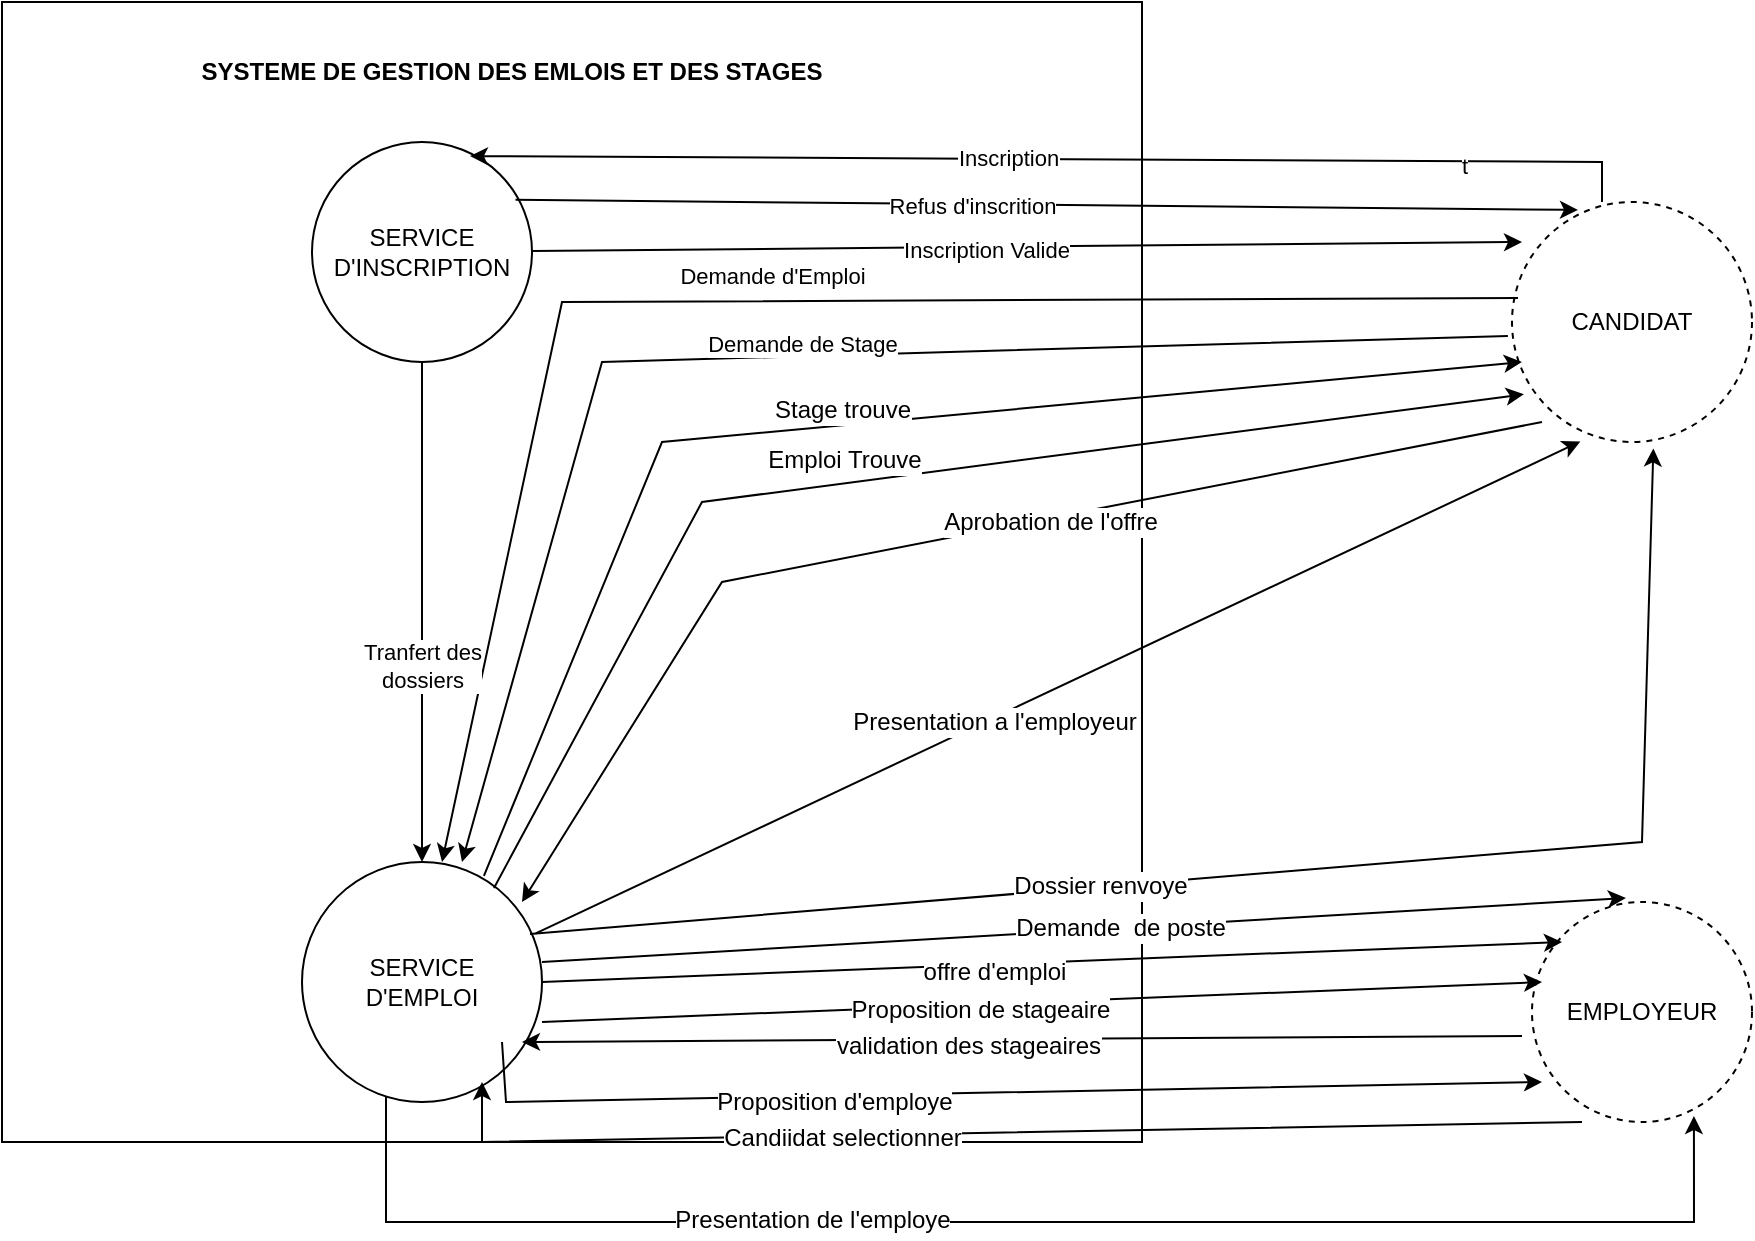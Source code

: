<mxfile version="20.8.16" type="device"><diagram name="Page-1" id="eJOBPp4yuofUkM9u6jqT"><mxGraphModel dx="1691" dy="1677" grid="1" gridSize="10" guides="1" tooltips="1" connect="1" arrows="1" fold="1" page="1" pageScale="1" pageWidth="827" pageHeight="1169" math="0" shadow="0"><root><mxCell id="0"/><mxCell id="1" parent="0"/><mxCell id="k0F3FqR0dmHPz2flQlJ_-1" value="" style="whiteSpace=wrap;html=1;aspect=fixed;" parent="1" vertex="1"><mxGeometry x="-90" y="-480" width="570" height="570" as="geometry"/></mxCell><mxCell id="k0F3FqR0dmHPz2flQlJ_-2" value="SERVICE&lt;br&gt;D'INSCRIPTION" style="ellipse;whiteSpace=wrap;html=1;aspect=fixed;" parent="1" vertex="1"><mxGeometry x="65" y="-410" width="110" height="110" as="geometry"/></mxCell><mxCell id="k0F3FqR0dmHPz2flQlJ_-52" style="edgeStyle=orthogonalEdgeStyle;rounded=0;orthogonalLoop=1;jettySize=auto;html=1;entryX=0.736;entryY=0.973;entryDx=0;entryDy=0;entryPerimeter=0;fontSize=12;exitX=0.35;exitY=0.958;exitDx=0;exitDy=0;exitPerimeter=0;" parent="1" source="k0F3FqR0dmHPz2flQlJ_-4" target="k0F3FqR0dmHPz2flQlJ_-6" edge="1"><mxGeometry relative="1" as="geometry"><Array as="points"><mxPoint x="102" y="130"/><mxPoint x="756" y="130"/></Array></mxGeometry></mxCell><mxCell id="k0F3FqR0dmHPz2flQlJ_-53" value="Presentation de l'employe" style="edgeLabel;html=1;align=center;verticalAlign=middle;resizable=0;points=[];fontSize=12;" parent="k0F3FqR0dmHPz2flQlJ_-52" vertex="1" connectable="0"><mxGeometry x="-0.28" y="1" relative="1" as="geometry"><mxPoint as="offset"/></mxGeometry></mxCell><mxCell id="k0F3FqR0dmHPz2flQlJ_-4" value="SERVICE&lt;br&gt;D'EMPLOI" style="ellipse;whiteSpace=wrap;html=1;aspect=fixed;" parent="1" vertex="1"><mxGeometry x="60" y="-50" width="120" height="120" as="geometry"/></mxCell><mxCell id="k0F3FqR0dmHPz2flQlJ_-5" value="CANDIDAT" style="ellipse;whiteSpace=wrap;html=1;aspect=fixed;strokeColor=default;dashed=1;" parent="1" vertex="1"><mxGeometry x="665" y="-380" width="120" height="120" as="geometry"/></mxCell><mxCell id="k0F3FqR0dmHPz2flQlJ_-6" value="EMPLOYEUR" style="ellipse;whiteSpace=wrap;html=1;aspect=fixed;dashed=1;strokeColor=default;" parent="1" vertex="1"><mxGeometry x="675" y="-30" width="110" height="110" as="geometry"/></mxCell><UserObject label="&lt;b&gt;SYSTEME DE GESTION DES EMLOIS ET DES STAGES&lt;/b&gt;" placeholders="1" name="Variable" id="k0F3FqR0dmHPz2flQlJ_-9"><mxCell style="text;html=1;strokeColor=none;fillColor=none;align=center;verticalAlign=middle;whiteSpace=wrap;overflow=hidden;" parent="1" vertex="1"><mxGeometry y="-460" width="330" height="30" as="geometry"/></mxCell></UserObject><mxCell id="k0F3FqR0dmHPz2flQlJ_-10" value="" style="endArrow=classic;html=1;rounded=0;entryX=0.718;entryY=0.064;entryDx=0;entryDy=0;entryPerimeter=0;" parent="1" target="k0F3FqR0dmHPz2flQlJ_-2" edge="1"><mxGeometry width="50" height="50" relative="1" as="geometry"><mxPoint x="710" y="-380" as="sourcePoint"/><mxPoint x="150" y="-411" as="targetPoint"/><Array as="points"><mxPoint x="710" y="-400"/></Array></mxGeometry></mxCell><mxCell id="k0F3FqR0dmHPz2flQlJ_-11" value="t" style="edgeLabel;html=1;align=center;verticalAlign=middle;resizable=0;points=[];" parent="k0F3FqR0dmHPz2flQlJ_-10" vertex="1" connectable="0"><mxGeometry x="-0.691" y="2" relative="1" as="geometry"><mxPoint x="1" as="offset"/></mxGeometry></mxCell><mxCell id="k0F3FqR0dmHPz2flQlJ_-12" value="Inscription" style="edgeLabel;html=1;align=center;verticalAlign=middle;resizable=0;points=[];" parent="k0F3FqR0dmHPz2flQlJ_-10" vertex="1" connectable="0"><mxGeometry x="0.082" y="-1" relative="1" as="geometry"><mxPoint as="offset"/></mxGeometry></mxCell><mxCell id="k0F3FqR0dmHPz2flQlJ_-13" value="" style="endArrow=classic;html=1;rounded=0;exitX=0.925;exitY=0.263;exitDx=0;exitDy=0;exitPerimeter=0;entryX=0.275;entryY=0.033;entryDx=0;entryDy=0;entryPerimeter=0;" parent="1" source="k0F3FqR0dmHPz2flQlJ_-2" target="k0F3FqR0dmHPz2flQlJ_-5" edge="1"><mxGeometry width="50" height="50" relative="1" as="geometry"><mxPoint x="440" y="-220" as="sourcePoint"/><mxPoint x="710" y="-380" as="targetPoint"/></mxGeometry></mxCell><mxCell id="k0F3FqR0dmHPz2flQlJ_-14" value="Refus d'inscrition" style="edgeLabel;html=1;align=center;verticalAlign=middle;resizable=0;points=[];" parent="k0F3FqR0dmHPz2flQlJ_-13" vertex="1" connectable="0"><mxGeometry x="-0.139" y="-1" relative="1" as="geometry"><mxPoint as="offset"/></mxGeometry></mxCell><mxCell id="k0F3FqR0dmHPz2flQlJ_-15" value="" style="endArrow=classic;html=1;rounded=0;" parent="1" source="k0F3FqR0dmHPz2flQlJ_-2" edge="1"><mxGeometry width="50" height="50" relative="1" as="geometry"><mxPoint x="470" y="-330" as="sourcePoint"/><mxPoint x="670" y="-360" as="targetPoint"/></mxGeometry></mxCell><mxCell id="k0F3FqR0dmHPz2flQlJ_-16" value="Inscription Valide" style="edgeLabel;html=1;align=center;verticalAlign=middle;resizable=0;points=[];" parent="k0F3FqR0dmHPz2flQlJ_-15" vertex="1" connectable="0"><mxGeometry x="-0.082" y="-1" relative="1" as="geometry"><mxPoint as="offset"/></mxGeometry></mxCell><mxCell id="k0F3FqR0dmHPz2flQlJ_-17" value="" style="endArrow=classic;html=1;rounded=0;exitX=0.025;exitY=0.4;exitDx=0;exitDy=0;exitPerimeter=0;" parent="1" source="k0F3FqR0dmHPz2flQlJ_-5" edge="1"><mxGeometry width="50" height="50" relative="1" as="geometry"><mxPoint x="660" y="-340" as="sourcePoint"/><mxPoint x="130" y="-50" as="targetPoint"/><Array as="points"><mxPoint x="190" y="-330"/></Array></mxGeometry></mxCell><mxCell id="k0F3FqR0dmHPz2flQlJ_-18" value="Demande d'Emploi" style="edgeLabel;html=1;align=center;verticalAlign=middle;resizable=0;points=[];" parent="k0F3FqR0dmHPz2flQlJ_-17" vertex="1" connectable="0"><mxGeometry x="0.064" y="-1" relative="1" as="geometry"><mxPoint x="33" y="-12" as="offset"/></mxGeometry></mxCell><mxCell id="k0F3FqR0dmHPz2flQlJ_-19" value="" style="endArrow=classic;html=1;rounded=0;exitX=-0.017;exitY=0.558;exitDx=0;exitDy=0;exitPerimeter=0;" parent="1" source="k0F3FqR0dmHPz2flQlJ_-5" edge="1"><mxGeometry width="50" height="50" relative="1" as="geometry"><mxPoint x="680" y="-310" as="sourcePoint"/><mxPoint x="140" y="-50" as="targetPoint"/><Array as="points"><mxPoint x="210" y="-300"/></Array></mxGeometry></mxCell><mxCell id="k0F3FqR0dmHPz2flQlJ_-20" value="Demande de Stage" style="edgeLabel;html=1;align=center;verticalAlign=middle;resizable=0;points=[];" parent="k0F3FqR0dmHPz2flQlJ_-19" vertex="1" connectable="0"><mxGeometry x="0.094" y="1" relative="1" as="geometry"><mxPoint x="37" y="-8" as="offset"/></mxGeometry></mxCell><mxCell id="k0F3FqR0dmHPz2flQlJ_-21" value="" style="endArrow=classic;html=1;rounded=0;exitX=0.5;exitY=1;exitDx=0;exitDy=0;" parent="1" source="k0F3FqR0dmHPz2flQlJ_-2" edge="1"><mxGeometry width="50" height="50" relative="1" as="geometry"><mxPoint x="150" y="-300" as="sourcePoint"/><mxPoint x="120" y="-50" as="targetPoint"/><Array as="points"/></mxGeometry></mxCell><mxCell id="k0F3FqR0dmHPz2flQlJ_-22" value="Tranfert des&lt;br&gt;dossiers" style="edgeLabel;html=1;align=center;verticalAlign=middle;resizable=0;points=[];" parent="k0F3FqR0dmHPz2flQlJ_-21" vertex="1" connectable="0"><mxGeometry x="0.217" relative="1" as="geometry"><mxPoint as="offset"/></mxGeometry></mxCell><mxCell id="k0F3FqR0dmHPz2flQlJ_-25" value="" style="endArrow=classic;html=1;rounded=0;fontSize=15;" parent="1" edge="1"><mxGeometry width="50" height="50" relative="1" as="geometry"><mxPoint x="430" y="-160" as="sourcePoint"/><mxPoint x="430" y="-160" as="targetPoint"/></mxGeometry></mxCell><mxCell id="k0F3FqR0dmHPz2flQlJ_-26" value="" style="endArrow=classic;html=1;rounded=0;fontSize=15;exitX=1;exitY=0.5;exitDx=0;exitDy=0;" parent="1" source="k0F3FqR0dmHPz2flQlJ_-4" edge="1"><mxGeometry width="50" height="50" relative="1" as="geometry"><mxPoint x="240" y="-30" as="sourcePoint"/><mxPoint x="690" y="-10" as="targetPoint"/></mxGeometry></mxCell><mxCell id="k0F3FqR0dmHPz2flQlJ_-27" value="&lt;font style=&quot;font-size: 12px;&quot;&gt;offre d'emploi&lt;/font&gt;" style="edgeLabel;html=1;align=center;verticalAlign=middle;resizable=0;points=[];fontSize=15;" parent="k0F3FqR0dmHPz2flQlJ_-26" vertex="1" connectable="0"><mxGeometry x="-0.115" y="-2" relative="1" as="geometry"><mxPoint as="offset"/></mxGeometry></mxCell><mxCell id="k0F3FqR0dmHPz2flQlJ_-28" value="" style="endArrow=classic;html=1;rounded=0;fontSize=15;" parent="1" edge="1"><mxGeometry width="50" height="50" relative="1" as="geometry"><mxPoint x="670" y="37" as="sourcePoint"/><mxPoint x="170" y="40" as="targetPoint"/></mxGeometry></mxCell><mxCell id="k0F3FqR0dmHPz2flQlJ_-29" value="&lt;span style=&quot;font-size: 12px;&quot;&gt;validation des stageaires&lt;/span&gt;" style="edgeLabel;html=1;align=center;verticalAlign=middle;resizable=0;points=[];fontSize=15;" parent="k0F3FqR0dmHPz2flQlJ_-28" vertex="1" connectable="0"><mxGeometry x="0.109" y="1" relative="1" as="geometry"><mxPoint as="offset"/></mxGeometry></mxCell><mxCell id="k0F3FqR0dmHPz2flQlJ_-30" value="" style="endArrow=classic;html=1;rounded=0;fontSize=15;" parent="1" edge="1"><mxGeometry width="50" height="50" relative="1" as="geometry"><mxPoint x="180" y="30" as="sourcePoint"/><mxPoint x="680" y="10" as="targetPoint"/></mxGeometry></mxCell><mxCell id="k0F3FqR0dmHPz2flQlJ_-31" value="&lt;font style=&quot;font-size: 12px;&quot;&gt;Proposition de stageaire&lt;/font&gt;" style="edgeLabel;html=1;align=center;verticalAlign=middle;resizable=0;points=[];fontSize=15;" parent="k0F3FqR0dmHPz2flQlJ_-30" vertex="1" connectable="0"><mxGeometry x="-0.124" y="-1" relative="1" as="geometry"><mxPoint as="offset"/></mxGeometry></mxCell><mxCell id="k0F3FqR0dmHPz2flQlJ_-34" value="" style="endArrow=classic;html=1;rounded=0;fontSize=15;exitX=0.758;exitY=0.058;exitDx=0;exitDy=0;exitPerimeter=0;" parent="1" source="k0F3FqR0dmHPz2flQlJ_-4" edge="1"><mxGeometry width="50" height="50" relative="1" as="geometry"><mxPoint x="390" y="-70" as="sourcePoint"/><mxPoint x="670" y="-300" as="targetPoint"/><Array as="points"><mxPoint x="240" y="-260"/></Array></mxGeometry></mxCell><mxCell id="k0F3FqR0dmHPz2flQlJ_-35" value="&lt;span style=&quot;font-size: 12px;&quot;&gt;Stage trouve&lt;br&gt;&lt;/span&gt;" style="edgeLabel;html=1;align=center;verticalAlign=middle;resizable=0;points=[];fontSize=15;" parent="k0F3FqR0dmHPz2flQlJ_-34" vertex="1" connectable="0"><mxGeometry x="-0.257" y="-1" relative="1" as="geometry"><mxPoint x="77" y="-18" as="offset"/></mxGeometry></mxCell><mxCell id="k0F3FqR0dmHPz2flQlJ_-36" value="" style="endArrow=classic;html=1;rounded=0;fontSize=12;entryX=0.427;entryY=-0.018;entryDx=0;entryDy=0;entryPerimeter=0;" parent="1" target="k0F3FqR0dmHPz2flQlJ_-6" edge="1"><mxGeometry width="50" height="50" relative="1" as="geometry"><mxPoint x="180" as="sourcePoint"/><mxPoint x="690" y="-120" as="targetPoint"/><Array as="points"/></mxGeometry></mxCell><mxCell id="k0F3FqR0dmHPz2flQlJ_-37" value="Demande&amp;nbsp; de poste" style="edgeLabel;html=1;align=center;verticalAlign=middle;resizable=0;points=[];fontSize=12;" parent="k0F3FqR0dmHPz2flQlJ_-36" vertex="1" connectable="0"><mxGeometry x="0.066" relative="1" as="geometry"><mxPoint as="offset"/></mxGeometry></mxCell><mxCell id="k0F3FqR0dmHPz2flQlJ_-38" value="" style="endArrow=classic;html=1;rounded=0;fontSize=12;" parent="1" edge="1"><mxGeometry width="50" height="50" relative="1" as="geometry"><mxPoint x="680" y="-270" as="sourcePoint"/><mxPoint x="170" y="-30" as="targetPoint"/><Array as="points"><mxPoint x="270" y="-190"/></Array></mxGeometry></mxCell><mxCell id="k0F3FqR0dmHPz2flQlJ_-40" value="Aprobation de l'offre" style="edgeLabel;html=1;align=center;verticalAlign=middle;resizable=0;points=[];fontSize=12;" parent="k0F3FqR0dmHPz2flQlJ_-38" vertex="1" connectable="0"><mxGeometry x="0.138" y="2" relative="1" as="geometry"><mxPoint x="92" y="-18" as="offset"/></mxGeometry></mxCell><mxCell id="k0F3FqR0dmHPz2flQlJ_-41" value="" style="endArrow=classic;html=1;rounded=0;fontSize=12;" parent="1" edge="1"><mxGeometry width="50" height="50" relative="1" as="geometry"><mxPoint x="160" y="40" as="sourcePoint"/><mxPoint x="680" y="60" as="targetPoint"/><Array as="points"><mxPoint x="162" y="70"/></Array></mxGeometry></mxCell><mxCell id="k0F3FqR0dmHPz2flQlJ_-42" value="Proposition d'employe" style="edgeLabel;html=1;align=center;verticalAlign=middle;resizable=0;points=[];fontSize=12;" parent="k0F3FqR0dmHPz2flQlJ_-41" vertex="1" connectable="0"><mxGeometry x="-0.292" y="-3" relative="1" as="geometry"><mxPoint as="offset"/></mxGeometry></mxCell><mxCell id="k0F3FqR0dmHPz2flQlJ_-43" value="" style="endArrow=classic;html=1;rounded=0;fontSize=12;" parent="1" edge="1"><mxGeometry width="50" height="50" relative="1" as="geometry"><mxPoint x="700" y="80" as="sourcePoint"/><mxPoint x="150" y="60" as="targetPoint"/><Array as="points"><mxPoint x="150" y="90"/></Array></mxGeometry></mxCell><mxCell id="k0F3FqR0dmHPz2flQlJ_-44" value="Candiidat selectionner" style="edgeLabel;html=1;align=center;verticalAlign=middle;resizable=0;points=[];fontSize=12;" parent="k0F3FqR0dmHPz2flQlJ_-43" vertex="1" connectable="0"><mxGeometry x="0.278" y="1" relative="1" as="geometry"><mxPoint as="offset"/></mxGeometry></mxCell><mxCell id="k0F3FqR0dmHPz2flQlJ_-45" value="" style="endArrow=classic;html=1;rounded=0;fontSize=12;exitX=0.8;exitY=0.108;exitDx=0;exitDy=0;exitPerimeter=0;entryX=0.05;entryY=0.801;entryDx=0;entryDy=0;entryPerimeter=0;" parent="1" source="k0F3FqR0dmHPz2flQlJ_-4" target="k0F3FqR0dmHPz2flQlJ_-5" edge="1"><mxGeometry width="50" height="50" relative="1" as="geometry"><mxPoint x="170" y="-20" as="sourcePoint"/><mxPoint x="670" y="-290" as="targetPoint"/><Array as="points"><mxPoint x="260" y="-230"/></Array></mxGeometry></mxCell><mxCell id="k0F3FqR0dmHPz2flQlJ_-48" value="Emploi Trouve" style="edgeLabel;html=1;align=center;verticalAlign=middle;resizable=0;points=[];fontSize=12;" parent="k0F3FqR0dmHPz2flQlJ_-45" vertex="1" connectable="0"><mxGeometry x="-0.217" y="1" relative="1" as="geometry"><mxPoint x="42" y="-17" as="offset"/></mxGeometry></mxCell><mxCell id="k0F3FqR0dmHPz2flQlJ_-56" value="" style="endArrow=classic;html=1;rounded=0;fontSize=12;exitX=0.95;exitY=0.3;exitDx=0;exitDy=0;exitPerimeter=0;entryX=0.589;entryY=1.027;entryDx=0;entryDy=0;entryPerimeter=0;" parent="1" source="k0F3FqR0dmHPz2flQlJ_-4" target="k0F3FqR0dmHPz2flQlJ_-5" edge="1"><mxGeometry width="50" height="50" relative="1" as="geometry"><mxPoint x="280" y="-90" as="sourcePoint"/><mxPoint x="330" y="-140" as="targetPoint"/><Array as="points"><mxPoint x="730" y="-60"/></Array></mxGeometry></mxCell><mxCell id="k0F3FqR0dmHPz2flQlJ_-57" value="Dossier renvoye" style="edgeLabel;html=1;align=center;verticalAlign=middle;resizable=0;points=[];fontSize=12;" parent="k0F3FqR0dmHPz2flQlJ_-56" vertex="1" connectable="0"><mxGeometry x="-0.243" y="1" relative="1" as="geometry"><mxPoint as="offset"/></mxGeometry></mxCell><mxCell id="k0F3FqR0dmHPz2flQlJ_-58" value="" style="endArrow=classic;html=1;rounded=0;fontSize=12;exitX=0.974;exitY=0.297;exitDx=0;exitDy=0;exitPerimeter=0;entryX=0.285;entryY=0.998;entryDx=0;entryDy=0;entryPerimeter=0;" parent="1" source="k0F3FqR0dmHPz2flQlJ_-4" target="k0F3FqR0dmHPz2flQlJ_-5" edge="1"><mxGeometry width="50" height="50" relative="1" as="geometry"><mxPoint x="350" y="-140" as="sourcePoint"/><mxPoint x="400" y="-190" as="targetPoint"/></mxGeometry></mxCell><mxCell id="k0F3FqR0dmHPz2flQlJ_-59" value="Presentation a l'employeur" style="edgeLabel;html=1;align=center;verticalAlign=middle;resizable=0;points=[];fontSize=12;" parent="k0F3FqR0dmHPz2flQlJ_-58" vertex="1" connectable="0"><mxGeometry x="-0.125" y="-2" relative="1" as="geometry"><mxPoint as="offset"/></mxGeometry></mxCell></root></mxGraphModel></diagram></mxfile>